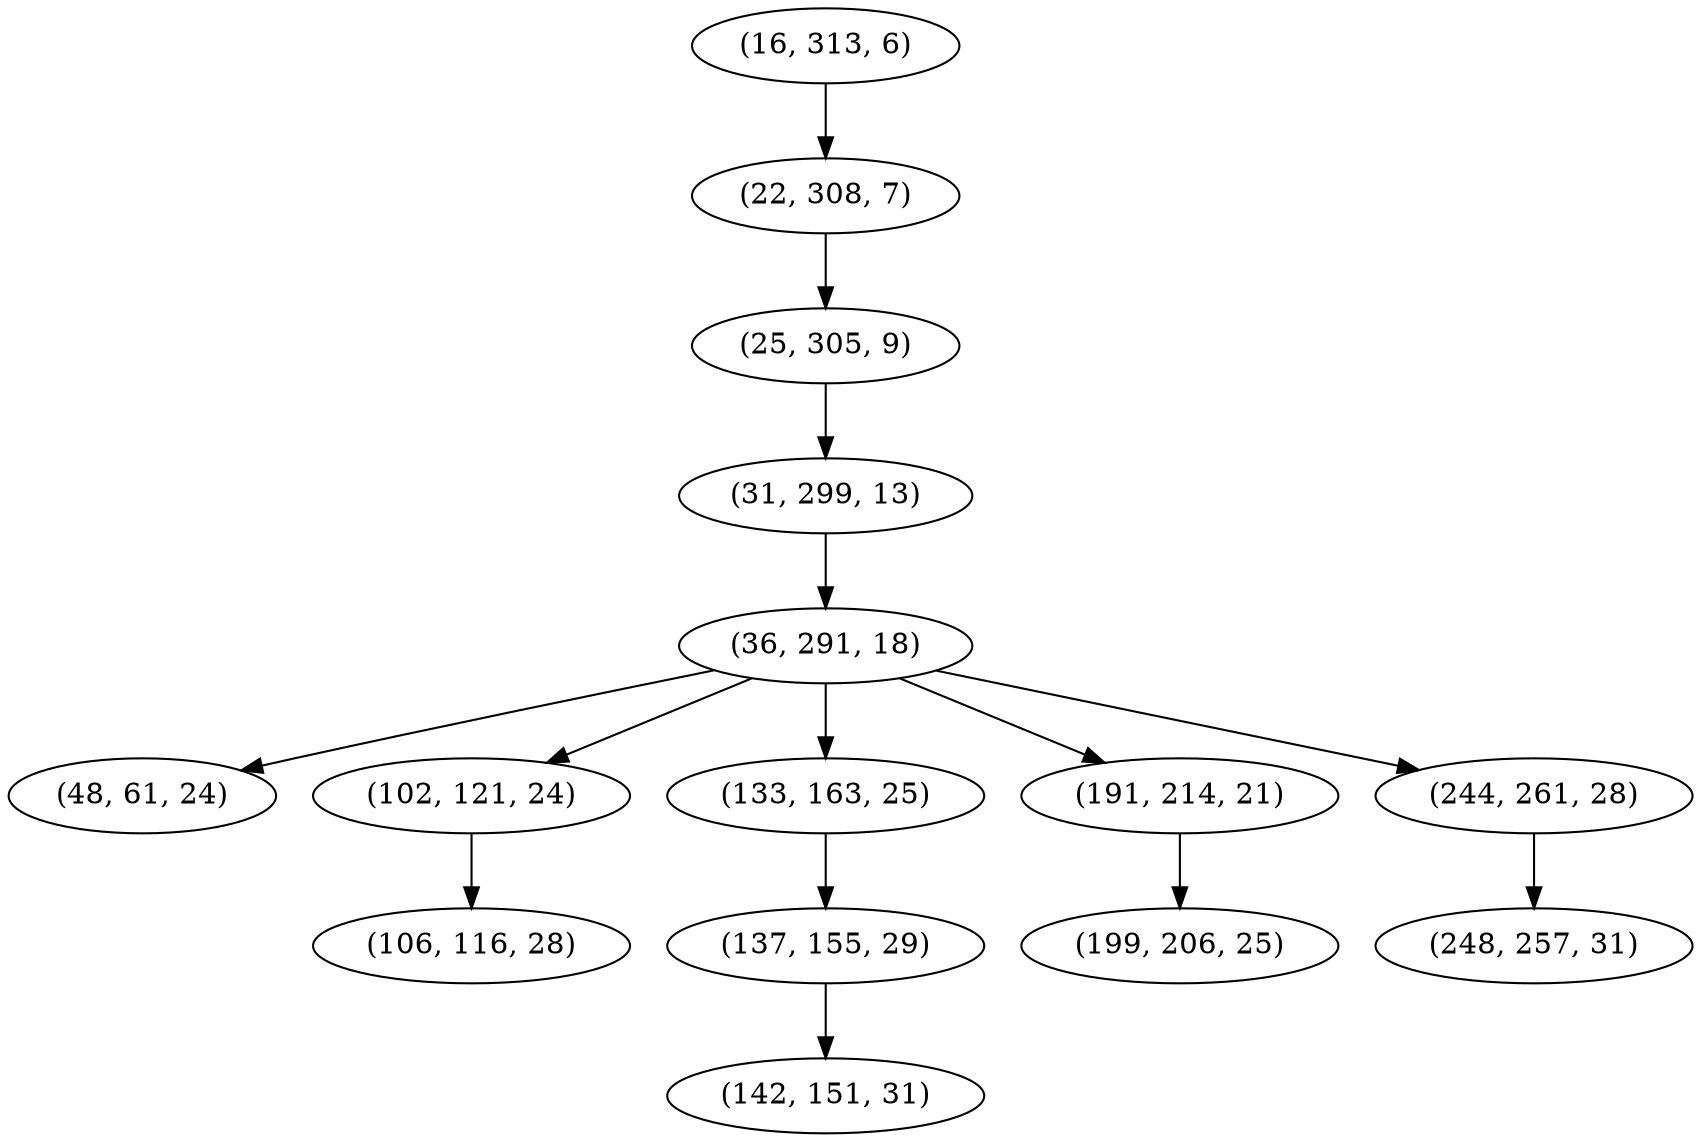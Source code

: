 digraph tree {
    "(16, 313, 6)";
    "(22, 308, 7)";
    "(25, 305, 9)";
    "(31, 299, 13)";
    "(36, 291, 18)";
    "(48, 61, 24)";
    "(102, 121, 24)";
    "(106, 116, 28)";
    "(133, 163, 25)";
    "(137, 155, 29)";
    "(142, 151, 31)";
    "(191, 214, 21)";
    "(199, 206, 25)";
    "(244, 261, 28)";
    "(248, 257, 31)";
    "(16, 313, 6)" -> "(22, 308, 7)";
    "(22, 308, 7)" -> "(25, 305, 9)";
    "(25, 305, 9)" -> "(31, 299, 13)";
    "(31, 299, 13)" -> "(36, 291, 18)";
    "(36, 291, 18)" -> "(48, 61, 24)";
    "(36, 291, 18)" -> "(102, 121, 24)";
    "(36, 291, 18)" -> "(133, 163, 25)";
    "(36, 291, 18)" -> "(191, 214, 21)";
    "(36, 291, 18)" -> "(244, 261, 28)";
    "(102, 121, 24)" -> "(106, 116, 28)";
    "(133, 163, 25)" -> "(137, 155, 29)";
    "(137, 155, 29)" -> "(142, 151, 31)";
    "(191, 214, 21)" -> "(199, 206, 25)";
    "(244, 261, 28)" -> "(248, 257, 31)";
}

